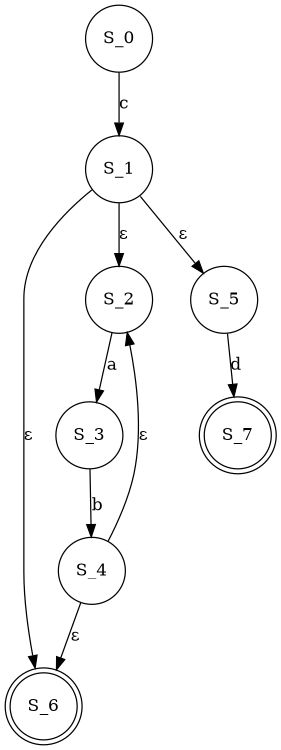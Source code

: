 digraph finite_state_machine {
    rankdir=S;
    size="8,5"
    node [shape = doublecircle]; S_6, S_7
    node [shape = circle];

    S_0 -> S_1 [ label = "c" ];

    S_1 -> S_2 [ label = "ε" ];
    S_1 -> S_5 [ label = "ε" ];
    S_1 -> S_6 [ label = "ε" ];

    S_2 -> S_3 [ label = "a" ];

    S_3 -> S_4 [ label = "b" ];

    S_4 -> S_6 [ label = "ε" ];
    S_4 -> S_2 [ label = "ε" ];

    S_5 -> S_7 [ label = "d" ];

}

